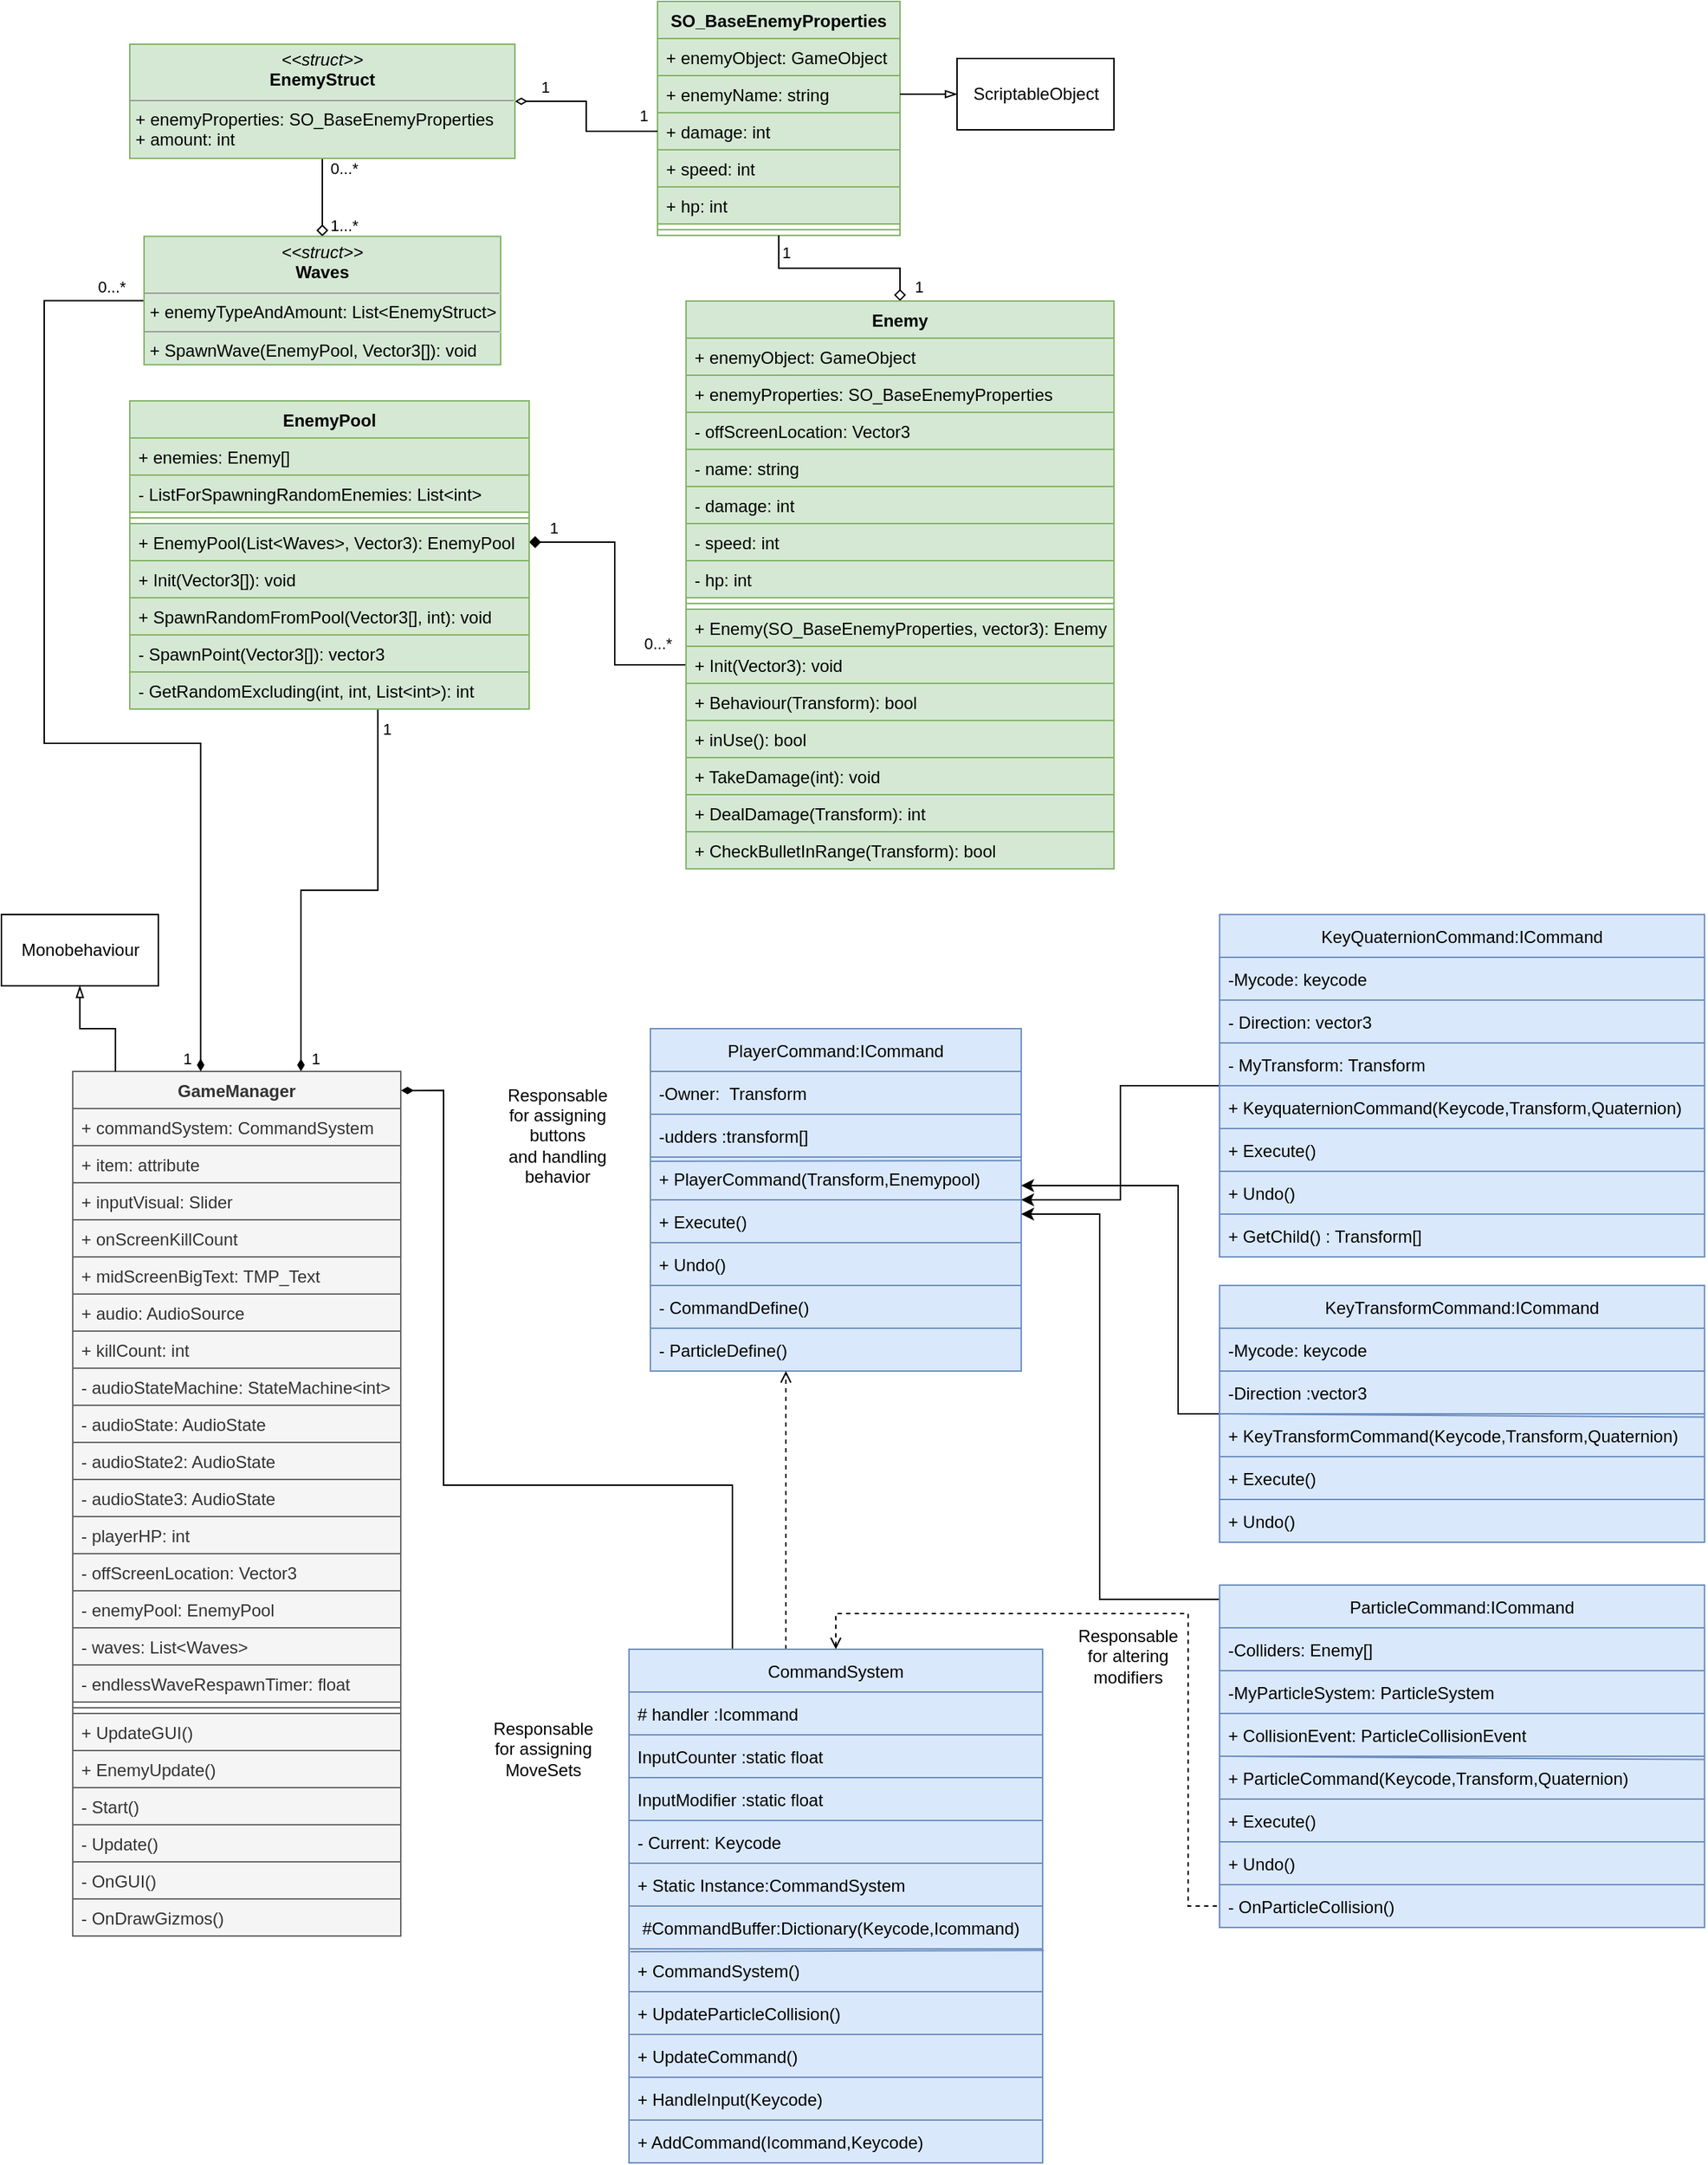 <mxfile version="20.3.0" type="device"><diagram id="C5RBs43oDa-KdzZeNtuy" name="Page-1"><mxGraphModel dx="2946" dy="1750" grid="1" gridSize="10" guides="1" tooltips="1" connect="1" arrows="1" fold="1" page="1" pageScale="1" pageWidth="827" pageHeight="1169" math="0" shadow="0"><root><mxCell id="WIyWlLk6GJQsqaUBKTNV-0"/><mxCell id="WIyWlLk6GJQsqaUBKTNV-1" parent="WIyWlLk6GJQsqaUBKTNV-0"/><mxCell id="gLK7TkETr9fkeCFValW2-49" style="edgeStyle=orthogonalEdgeStyle;rounded=0;orthogonalLoop=1;jettySize=auto;html=1;entryX=0.621;entryY=1.012;entryDx=0;entryDy=0;entryPerimeter=0;startArrow=diamondThin;startFill=1;endArrow=none;endFill=0;" parent="WIyWlLk6GJQsqaUBKTNV-1" source="5tDzmqG8caL8vmWizaNR-0" target="gLK7TkETr9fkeCFValW2-10" edge="1"><mxGeometry relative="1" as="geometry"><Array as="points"><mxPoint x="220" y="663"/><mxPoint x="274" y="663"/></Array></mxGeometry></mxCell><mxCell id="gLK7TkETr9fkeCFValW2-50" value="1" style="edgeLabel;html=1;align=center;verticalAlign=middle;resizable=0;points=[];" parent="gLK7TkETr9fkeCFValW2-49" vertex="1" connectable="0"><mxGeometry x="-0.352" relative="1" as="geometry"><mxPoint x="10" y="90" as="offset"/></mxGeometry></mxCell><mxCell id="gLK7TkETr9fkeCFValW2-51" value="1" style="edgeLabel;html=1;align=center;verticalAlign=middle;resizable=0;points=[];" parent="gLK7TkETr9fkeCFValW2-49" vertex="1" connectable="0"><mxGeometry x="0.689" relative="1" as="geometry"><mxPoint x="6" y="-34" as="offset"/></mxGeometry></mxCell><mxCell id="5tDzmqG8caL8vmWizaNR-0" value="GameManager" style="swimlane;fontStyle=1;align=center;verticalAlign=top;childLayout=stackLayout;horizontal=1;startSize=26;horizontalStack=0;resizeParent=1;resizeParentMax=0;resizeLast=0;collapsible=1;marginBottom=0;fillColor=#f5f5f5;fontColor=#333333;strokeColor=#666666;" parent="WIyWlLk6GJQsqaUBKTNV-1" vertex="1"><mxGeometry x="60" y="790" width="230" height="606" as="geometry"/></mxCell><mxCell id="5tDzmqG8caL8vmWizaNR-1" value="+ commandSystem: CommandSystem" style="text;strokeColor=#666666;fillColor=#f5f5f5;align=left;verticalAlign=top;spacingLeft=4;spacingRight=4;overflow=hidden;rotatable=0;points=[[0,0.5],[1,0.5]];portConstraint=eastwest;fontColor=#333333;" parent="5tDzmqG8caL8vmWizaNR-0" vertex="1"><mxGeometry y="26" width="230" height="26" as="geometry"/></mxCell><mxCell id="hunnIserkr4VY21K1cYv-53" value="+ item: attribute" style="text;strokeColor=#666666;fillColor=#f5f5f5;align=left;verticalAlign=top;spacingLeft=4;spacingRight=4;overflow=hidden;rotatable=0;points=[[0,0.5],[1,0.5]];portConstraint=eastwest;fontColor=#333333;" vertex="1" parent="5tDzmqG8caL8vmWizaNR-0"><mxGeometry y="52" width="230" height="26" as="geometry"/></mxCell><mxCell id="hunnIserkr4VY21K1cYv-52" value="+ inputVisual: Slider" style="text;strokeColor=#666666;fillColor=#f5f5f5;align=left;verticalAlign=top;spacingLeft=4;spacingRight=4;overflow=hidden;rotatable=0;points=[[0,0.5],[1,0.5]];portConstraint=eastwest;fontColor=#333333;" vertex="1" parent="5tDzmqG8caL8vmWizaNR-0"><mxGeometry y="78" width="230" height="26" as="geometry"/></mxCell><mxCell id="hunnIserkr4VY21K1cYv-55" value="+ onScreenKillCount" style="text;strokeColor=#666666;fillColor=#f5f5f5;align=left;verticalAlign=top;spacingLeft=4;spacingRight=4;overflow=hidden;rotatable=0;points=[[0,0.5],[1,0.5]];portConstraint=eastwest;fontColor=#333333;" vertex="1" parent="5tDzmqG8caL8vmWizaNR-0"><mxGeometry y="104" width="230" height="26" as="geometry"/></mxCell><mxCell id="hunnIserkr4VY21K1cYv-56" value="+ midScreenBigText: TMP_Text" style="text;strokeColor=#666666;fillColor=#f5f5f5;align=left;verticalAlign=top;spacingLeft=4;spacingRight=4;overflow=hidden;rotatable=0;points=[[0,0.5],[1,0.5]];portConstraint=eastwest;fontColor=#333333;" vertex="1" parent="5tDzmqG8caL8vmWizaNR-0"><mxGeometry y="130" width="230" height="26" as="geometry"/></mxCell><mxCell id="hunnIserkr4VY21K1cYv-57" value="+ audio: AudioSource" style="text;strokeColor=#666666;fillColor=#f5f5f5;align=left;verticalAlign=top;spacingLeft=4;spacingRight=4;overflow=hidden;rotatable=0;points=[[0,0.5],[1,0.5]];portConstraint=eastwest;fontColor=#333333;" vertex="1" parent="5tDzmqG8caL8vmWizaNR-0"><mxGeometry y="156" width="230" height="26" as="geometry"/></mxCell><mxCell id="hunnIserkr4VY21K1cYv-58" value="+ killCount: int" style="text;strokeColor=#666666;fillColor=#f5f5f5;align=left;verticalAlign=top;spacingLeft=4;spacingRight=4;overflow=hidden;rotatable=0;points=[[0,0.5],[1,0.5]];portConstraint=eastwest;fontColor=#333333;" vertex="1" parent="5tDzmqG8caL8vmWizaNR-0"><mxGeometry y="182" width="230" height="26" as="geometry"/></mxCell><mxCell id="hunnIserkr4VY21K1cYv-60" value="- audioStateMachine: StateMachine&lt;int&gt;" style="text;strokeColor=#666666;fillColor=#f5f5f5;align=left;verticalAlign=top;spacingLeft=4;spacingRight=4;overflow=hidden;rotatable=0;points=[[0,0.5],[1,0.5]];portConstraint=eastwest;fontColor=#333333;" vertex="1" parent="5tDzmqG8caL8vmWizaNR-0"><mxGeometry y="208" width="230" height="26" as="geometry"/></mxCell><mxCell id="hunnIserkr4VY21K1cYv-61" value="- audioState: AudioState" style="text;strokeColor=#666666;fillColor=#f5f5f5;align=left;verticalAlign=top;spacingLeft=4;spacingRight=4;overflow=hidden;rotatable=0;points=[[0,0.5],[1,0.5]];portConstraint=eastwest;fontColor=#333333;" vertex="1" parent="5tDzmqG8caL8vmWizaNR-0"><mxGeometry y="234" width="230" height="26" as="geometry"/></mxCell><mxCell id="hunnIserkr4VY21K1cYv-62" value="- audioState2: AudioState" style="text;strokeColor=#666666;fillColor=#f5f5f5;align=left;verticalAlign=top;spacingLeft=4;spacingRight=4;overflow=hidden;rotatable=0;points=[[0,0.5],[1,0.5]];portConstraint=eastwest;fontColor=#333333;" vertex="1" parent="5tDzmqG8caL8vmWizaNR-0"><mxGeometry y="260" width="230" height="26" as="geometry"/></mxCell><mxCell id="hunnIserkr4VY21K1cYv-63" value="- audioState3: AudioState" style="text;strokeColor=#666666;fillColor=#f5f5f5;align=left;verticalAlign=top;spacingLeft=4;spacingRight=4;overflow=hidden;rotatable=0;points=[[0,0.5],[1,0.5]];portConstraint=eastwest;fontColor=#333333;" vertex="1" parent="5tDzmqG8caL8vmWizaNR-0"><mxGeometry y="286" width="230" height="26" as="geometry"/></mxCell><mxCell id="hunnIserkr4VY21K1cYv-64" value="- playerHP: int" style="text;strokeColor=#666666;fillColor=#f5f5f5;align=left;verticalAlign=top;spacingLeft=4;spacingRight=4;overflow=hidden;rotatable=0;points=[[0,0.5],[1,0.5]];portConstraint=eastwest;fontColor=#333333;" vertex="1" parent="5tDzmqG8caL8vmWizaNR-0"><mxGeometry y="312" width="230" height="26" as="geometry"/></mxCell><mxCell id="hunnIserkr4VY21K1cYv-65" value="- offScreenLocation: Vector3" style="text;strokeColor=#666666;fillColor=#f5f5f5;align=left;verticalAlign=top;spacingLeft=4;spacingRight=4;overflow=hidden;rotatable=0;points=[[0,0.5],[1,0.5]];portConstraint=eastwest;fontColor=#333333;" vertex="1" parent="5tDzmqG8caL8vmWizaNR-0"><mxGeometry y="338" width="230" height="26" as="geometry"/></mxCell><mxCell id="hunnIserkr4VY21K1cYv-66" value="- enemyPool: EnemyPool" style="text;strokeColor=#666666;fillColor=#f5f5f5;align=left;verticalAlign=top;spacingLeft=4;spacingRight=4;overflow=hidden;rotatable=0;points=[[0,0.5],[1,0.5]];portConstraint=eastwest;fontColor=#333333;" vertex="1" parent="5tDzmqG8caL8vmWizaNR-0"><mxGeometry y="364" width="230" height="26" as="geometry"/></mxCell><mxCell id="hunnIserkr4VY21K1cYv-67" value="- waves: List&lt;Waves&gt;" style="text;strokeColor=#666666;fillColor=#f5f5f5;align=left;verticalAlign=top;spacingLeft=4;spacingRight=4;overflow=hidden;rotatable=0;points=[[0,0.5],[1,0.5]];portConstraint=eastwest;fontColor=#333333;" vertex="1" parent="5tDzmqG8caL8vmWizaNR-0"><mxGeometry y="390" width="230" height="26" as="geometry"/></mxCell><mxCell id="hunnIserkr4VY21K1cYv-68" value="- endlessWaveRespawnTimer: float" style="text;strokeColor=#666666;fillColor=#f5f5f5;align=left;verticalAlign=top;spacingLeft=4;spacingRight=4;overflow=hidden;rotatable=0;points=[[0,0.5],[1,0.5]];portConstraint=eastwest;fontColor=#333333;" vertex="1" parent="5tDzmqG8caL8vmWizaNR-0"><mxGeometry y="416" width="230" height="26" as="geometry"/></mxCell><mxCell id="5tDzmqG8caL8vmWizaNR-2" value="" style="line;strokeWidth=1;fillColor=#f5f5f5;align=left;verticalAlign=middle;spacingTop=-1;spacingLeft=3;spacingRight=3;rotatable=0;labelPosition=right;points=[];portConstraint=eastwest;strokeColor=#666666;fontColor=#333333;" parent="5tDzmqG8caL8vmWizaNR-0" vertex="1"><mxGeometry y="442" width="230" height="8" as="geometry"/></mxCell><mxCell id="5tDzmqG8caL8vmWizaNR-3" value="+ UpdateGUI()" style="text;strokeColor=#666666;fillColor=#f5f5f5;align=left;verticalAlign=top;spacingLeft=4;spacingRight=4;overflow=hidden;rotatable=0;points=[[0,0.5],[1,0.5]];portConstraint=eastwest;fontColor=#333333;" parent="5tDzmqG8caL8vmWizaNR-0" vertex="1"><mxGeometry y="450" width="230" height="26" as="geometry"/></mxCell><mxCell id="hunnIserkr4VY21K1cYv-75" value="+ EnemyUpdate()" style="text;strokeColor=#666666;fillColor=#f5f5f5;align=left;verticalAlign=top;spacingLeft=4;spacingRight=4;overflow=hidden;rotatable=0;points=[[0,0.5],[1,0.5]];portConstraint=eastwest;fontColor=#333333;" vertex="1" parent="5tDzmqG8caL8vmWizaNR-0"><mxGeometry y="476" width="230" height="26" as="geometry"/></mxCell><mxCell id="hunnIserkr4VY21K1cYv-74" value="- Start()" style="text;strokeColor=#666666;fillColor=#f5f5f5;align=left;verticalAlign=top;spacingLeft=4;spacingRight=4;overflow=hidden;rotatable=0;points=[[0,0.5],[1,0.5]];portConstraint=eastwest;fontColor=#333333;" vertex="1" parent="5tDzmqG8caL8vmWizaNR-0"><mxGeometry y="502" width="230" height="26" as="geometry"/></mxCell><mxCell id="hunnIserkr4VY21K1cYv-70" value="- Update()" style="text;strokeColor=#666666;fillColor=#f5f5f5;align=left;verticalAlign=top;spacingLeft=4;spacingRight=4;overflow=hidden;rotatable=0;points=[[0,0.5],[1,0.5]];portConstraint=eastwest;fontColor=#333333;" vertex="1" parent="5tDzmqG8caL8vmWizaNR-0"><mxGeometry y="528" width="230" height="26" as="geometry"/></mxCell><mxCell id="hunnIserkr4VY21K1cYv-71" value="- OnGUI()" style="text;strokeColor=#666666;fillColor=#f5f5f5;align=left;verticalAlign=top;spacingLeft=4;spacingRight=4;overflow=hidden;rotatable=0;points=[[0,0.5],[1,0.5]];portConstraint=eastwest;fontColor=#333333;" vertex="1" parent="5tDzmqG8caL8vmWizaNR-0"><mxGeometry y="554" width="230" height="26" as="geometry"/></mxCell><mxCell id="hunnIserkr4VY21K1cYv-81" value="- OnDrawGizmos()" style="text;strokeColor=#666666;fillColor=#f5f5f5;align=left;verticalAlign=top;spacingLeft=4;spacingRight=4;overflow=hidden;rotatable=0;points=[[0,0.5],[1,0.5]];portConstraint=eastwest;fontColor=#333333;" vertex="1" parent="5tDzmqG8caL8vmWizaNR-0"><mxGeometry y="580" width="230" height="26" as="geometry"/></mxCell><mxCell id="5tDzmqG8caL8vmWizaNR-7" value="SO_BaseEnemyProperties" style="swimlane;fontStyle=1;align=center;verticalAlign=top;childLayout=stackLayout;horizontal=1;startSize=26;horizontalStack=0;resizeParent=1;resizeParentMax=0;resizeLast=0;collapsible=1;marginBottom=0;labelBackgroundColor=none;fillColor=#d5e8d4;strokeColor=#82b366;" parent="WIyWlLk6GJQsqaUBKTNV-1" vertex="1"><mxGeometry x="470" y="40" width="170" height="164" as="geometry"/></mxCell><mxCell id="5tDzmqG8caL8vmWizaNR-8" value="+ enemyObject: GameObject" style="text;align=left;verticalAlign=top;spacingLeft=4;spacingRight=4;overflow=hidden;rotatable=0;points=[[0,0.5],[1,0.5]];portConstraint=eastwest;labelBackgroundColor=none;fillColor=#d5e8d4;strokeColor=#82b366;" parent="5tDzmqG8caL8vmWizaNR-7" vertex="1"><mxGeometry y="26" width="170" height="26" as="geometry"/></mxCell><mxCell id="5tDzmqG8caL8vmWizaNR-19" value="+ enemyName: string" style="text;strokeColor=#82b366;fillColor=#d5e8d4;align=left;verticalAlign=top;spacingLeft=4;spacingRight=4;overflow=hidden;rotatable=0;points=[[0,0.5],[1,0.5]];portConstraint=eastwest;labelBackgroundColor=none;" parent="5tDzmqG8caL8vmWizaNR-7" vertex="1"><mxGeometry y="52" width="170" height="26" as="geometry"/></mxCell><mxCell id="5tDzmqG8caL8vmWizaNR-20" value="+ damage: int" style="text;strokeColor=#82b366;fillColor=#d5e8d4;align=left;verticalAlign=top;spacingLeft=4;spacingRight=4;overflow=hidden;rotatable=0;points=[[0,0.5],[1,0.5]];portConstraint=eastwest;labelBackgroundColor=none;" parent="5tDzmqG8caL8vmWizaNR-7" vertex="1"><mxGeometry y="78" width="170" height="26" as="geometry"/></mxCell><mxCell id="5tDzmqG8caL8vmWizaNR-21" value="+ speed: int" style="text;strokeColor=#82b366;fillColor=#d5e8d4;align=left;verticalAlign=top;spacingLeft=4;spacingRight=4;overflow=hidden;rotatable=0;points=[[0,0.5],[1,0.5]];portConstraint=eastwest;labelBackgroundColor=none;" parent="5tDzmqG8caL8vmWizaNR-7" vertex="1"><mxGeometry y="104" width="170" height="26" as="geometry"/></mxCell><mxCell id="5tDzmqG8caL8vmWizaNR-22" value="+ hp: int" style="text;strokeColor=#82b366;fillColor=#d5e8d4;align=left;verticalAlign=top;spacingLeft=4;spacingRight=4;overflow=hidden;rotatable=0;points=[[0,0.5],[1,0.5]];portConstraint=eastwest;labelBackgroundColor=none;" parent="5tDzmqG8caL8vmWizaNR-7" vertex="1"><mxGeometry y="130" width="170" height="26" as="geometry"/></mxCell><mxCell id="5tDzmqG8caL8vmWizaNR-9" value="" style="line;strokeWidth=1;align=left;verticalAlign=middle;spacingTop=-1;spacingLeft=3;spacingRight=3;rotatable=0;labelPosition=right;points=[];portConstraint=eastwest;labelBackgroundColor=none;fillColor=#d5e8d4;strokeColor=#82b366;" parent="5tDzmqG8caL8vmWizaNR-7" vertex="1"><mxGeometry y="156" width="170" height="8" as="geometry"/></mxCell><mxCell id="hunnIserkr4VY21K1cYv-79" style="edgeStyle=orthogonalEdgeStyle;rounded=0;orthogonalLoop=1;jettySize=auto;html=1;entryX=0.13;entryY=0;entryDx=0;entryDy=0;entryPerimeter=0;strokeColor=#000000;endArrow=none;endFill=0;startArrow=blockThin;startFill=0;" edge="1" parent="WIyWlLk6GJQsqaUBKTNV-1" source="5tDzmqG8caL8vmWizaNR-11" target="5tDzmqG8caL8vmWizaNR-0"><mxGeometry relative="1" as="geometry"/></mxCell><mxCell id="5tDzmqG8caL8vmWizaNR-11" value="Monobehaviour" style="html=1;" parent="WIyWlLk6GJQsqaUBKTNV-1" vertex="1"><mxGeometry x="10" y="680" width="110" height="50" as="geometry"/></mxCell><mxCell id="5tDzmqG8caL8vmWizaNR-15" style="edgeStyle=orthogonalEdgeStyle;rounded=0;orthogonalLoop=1;jettySize=auto;html=1;entryX=1;entryY=0.5;entryDx=0;entryDy=0;startArrow=blockThin;startFill=0;endArrow=none;endFill=0;" parent="WIyWlLk6GJQsqaUBKTNV-1" source="5tDzmqG8caL8vmWizaNR-12" target="5tDzmqG8caL8vmWizaNR-19" edge="1"><mxGeometry relative="1" as="geometry"/></mxCell><mxCell id="5tDzmqG8caL8vmWizaNR-12" value="ScriptableObject" style="html=1;" parent="WIyWlLk6GJQsqaUBKTNV-1" vertex="1"><mxGeometry x="680" y="80" width="110" height="50" as="geometry"/></mxCell><mxCell id="gLK7TkETr9fkeCFValW2-36" style="edgeStyle=orthogonalEdgeStyle;rounded=0;orthogonalLoop=1;jettySize=auto;html=1;entryX=0.5;entryY=1;entryDx=0;entryDy=0;startArrow=diamond;startFill=0;endArrow=none;endFill=0;" parent="WIyWlLk6GJQsqaUBKTNV-1" source="gLK7TkETr9fkeCFValW2-0" target="gLK7TkETr9fkeCFValW2-1" edge="1"><mxGeometry relative="1" as="geometry"/></mxCell><mxCell id="gLK7TkETr9fkeCFValW2-37" value="0...*" style="edgeLabel;html=1;align=center;verticalAlign=middle;resizable=0;points=[];labelBackgroundColor=none;" parent="gLK7TkETr9fkeCFValW2-36" vertex="1" connectable="0"><mxGeometry x="0.736" y="-2" relative="1" as="geometry"><mxPoint x="13" as="offset"/></mxGeometry></mxCell><mxCell id="gLK7TkETr9fkeCFValW2-38" value="1...*" style="edgeLabel;html=1;align=center;verticalAlign=middle;resizable=0;points=[];labelBackgroundColor=none;" parent="gLK7TkETr9fkeCFValW2-36" vertex="1" connectable="0"><mxGeometry x="-0.704" y="3" relative="1" as="geometry"><mxPoint x="18" as="offset"/></mxGeometry></mxCell><mxCell id="gLK7TkETr9fkeCFValW2-44" style="edgeStyle=orthogonalEdgeStyle;rounded=0;orthogonalLoop=1;jettySize=auto;html=1;entryX=0.39;entryY=0;entryDx=0;entryDy=0;startArrow=none;startFill=0;endArrow=diamondThin;endFill=1;entryPerimeter=0;" parent="WIyWlLk6GJQsqaUBKTNV-1" source="gLK7TkETr9fkeCFValW2-0" target="5tDzmqG8caL8vmWizaNR-0" edge="1"><mxGeometry relative="1" as="geometry"><Array as="points"><mxPoint x="40" y="250"/><mxPoint x="40" y="560"/><mxPoint x="150" y="560"/></Array></mxGeometry></mxCell><mxCell id="gLK7TkETr9fkeCFValW2-47" value="1" style="edgeLabel;html=1;align=center;verticalAlign=middle;resizable=0;points=[];labelBackgroundColor=none;" parent="gLK7TkETr9fkeCFValW2-44" vertex="1" connectable="0"><mxGeometry x="0.926" y="1" relative="1" as="geometry"><mxPoint x="-11" y="17" as="offset"/></mxGeometry></mxCell><mxCell id="gLK7TkETr9fkeCFValW2-48" value="0...*" style="edgeLabel;html=1;align=center;verticalAlign=middle;resizable=0;points=[];labelBackgroundColor=none;" parent="gLK7TkETr9fkeCFValW2-44" vertex="1" connectable="0"><mxGeometry x="-0.915" y="2" relative="1" as="geometry"><mxPoint x="7" y="-12" as="offset"/></mxGeometry></mxCell><mxCell id="gLK7TkETr9fkeCFValW2-0" value="&lt;p style=&quot;margin:0px;margin-top:4px;text-align:center;&quot;&gt;&lt;i&gt;&amp;lt;&amp;lt;struct&amp;gt;&amp;gt;&lt;/i&gt;&lt;br&gt;&lt;b&gt;Waves&lt;/b&gt;&lt;/p&gt;&lt;hr size=&quot;1&quot;&gt;&lt;p style=&quot;margin:0px;margin-left:4px;&quot;&gt;+ enemyTypeAndAmount: List&amp;lt;EnemyStruct&amp;gt;&lt;br&gt;&lt;/p&gt;&lt;hr size=&quot;1&quot;&gt;&lt;p style=&quot;margin:0px;margin-left:4px;&quot;&gt;+ SpawnWave(EnemyPool, Vector3[]): void&lt;br&gt;&lt;/p&gt;" style="verticalAlign=top;align=left;overflow=fill;fontSize=12;fontFamily=Helvetica;html=1;fillColor=#d5e8d4;strokeColor=#82b366;" parent="WIyWlLk6GJQsqaUBKTNV-1" vertex="1"><mxGeometry x="110" y="204.67" width="250" height="90" as="geometry"/></mxCell><mxCell id="gLK7TkETr9fkeCFValW2-39" style="edgeStyle=orthogonalEdgeStyle;rounded=0;orthogonalLoop=1;jettySize=auto;html=1;entryX=0;entryY=0.5;entryDx=0;entryDy=0;startArrow=diamondThin;startFill=0;endArrow=none;endFill=0;" parent="WIyWlLk6GJQsqaUBKTNV-1" source="gLK7TkETr9fkeCFValW2-1" target="5tDzmqG8caL8vmWizaNR-20" edge="1"><mxGeometry relative="1" as="geometry"/></mxCell><mxCell id="gLK7TkETr9fkeCFValW2-45" value="1" style="edgeLabel;html=1;align=center;verticalAlign=middle;resizable=0;points=[];labelBackgroundColor=none;" parent="gLK7TkETr9fkeCFValW2-39" vertex="1" connectable="0"><mxGeometry x="-0.383" y="-1" relative="1" as="geometry"><mxPoint x="-17" y="-11" as="offset"/></mxGeometry></mxCell><mxCell id="gLK7TkETr9fkeCFValW2-46" value="1" style="edgeLabel;html=1;align=center;verticalAlign=middle;resizable=0;points=[];labelBackgroundColor=none;" parent="gLK7TkETr9fkeCFValW2-39" vertex="1" connectable="0"><mxGeometry x="0.304" relative="1" as="geometry"><mxPoint x="32" y="-11" as="offset"/></mxGeometry></mxCell><mxCell id="gLK7TkETr9fkeCFValW2-1" value="&lt;p style=&quot;margin:0px;margin-top:4px;text-align:center;&quot;&gt;&lt;i&gt;&amp;lt;&amp;lt;struct&amp;gt;&amp;gt;&lt;/i&gt;&lt;br&gt;&lt;b&gt;EnemyStruct&lt;/b&gt;&lt;/p&gt;&lt;hr size=&quot;1&quot;&gt;&lt;p style=&quot;margin:0px;margin-left:4px;&quot;&gt;+ enemyProperties: SO_BaseEnemyProperties&lt;/p&gt;&lt;p style=&quot;margin:0px;margin-left:4px;&quot;&gt;+ amount: int&lt;/p&gt;" style="verticalAlign=top;align=left;overflow=fill;fontSize=12;fontFamily=Helvetica;html=1;fillColor=#d5e8d4;strokeColor=#82b366;" parent="WIyWlLk6GJQsqaUBKTNV-1" vertex="1"><mxGeometry x="100" y="70" width="270" height="80" as="geometry"/></mxCell><mxCell id="gLK7TkETr9fkeCFValW2-31" style="edgeStyle=orthogonalEdgeStyle;orthogonalLoop=1;jettySize=auto;html=1;entryX=0;entryY=0.5;entryDx=0;entryDy=0;endArrow=none;endFill=0;rounded=0;startArrow=diamond;startFill=1;exitX=1;exitY=0.5;exitDx=0;exitDy=0;" parent="WIyWlLk6GJQsqaUBKTNV-1" source="gLK7TkETr9fkeCFValW2-5" target="gLK7TkETr9fkeCFValW2-24" edge="1"><mxGeometry relative="1" as="geometry"><Array as="points"><mxPoint x="440" y="419"/><mxPoint x="440" y="505"/></Array></mxGeometry></mxCell><mxCell id="gLK7TkETr9fkeCFValW2-32" value="1" style="edgeLabel;html=1;align=center;verticalAlign=middle;resizable=0;points=[];labelBackgroundColor=none;" parent="gLK7TkETr9fkeCFValW2-31" vertex="1" connectable="0"><mxGeometry x="-0.853" relative="1" as="geometry"><mxPoint x="-2" y="-10" as="offset"/></mxGeometry></mxCell><mxCell id="gLK7TkETr9fkeCFValW2-33" value="0...*" style="edgeLabel;html=1;align=center;verticalAlign=middle;resizable=0;points=[];labelBackgroundColor=none;" parent="gLK7TkETr9fkeCFValW2-31" vertex="1" connectable="0"><mxGeometry x="0.872" y="1" relative="1" as="geometry"><mxPoint x="-19" y="28" as="offset"/></mxGeometry></mxCell><mxCell id="gLK7TkETr9fkeCFValW2-2" value="EnemyPool&#10;" style="swimlane;fontStyle=1;align=center;verticalAlign=top;childLayout=stackLayout;horizontal=1;startSize=26;horizontalStack=0;resizeParent=1;resizeParentMax=0;resizeLast=0;collapsible=1;marginBottom=0;fillColor=#d5e8d4;strokeColor=#82b366;" parent="WIyWlLk6GJQsqaUBKTNV-1" vertex="1"><mxGeometry x="100" y="320" width="280" height="216" as="geometry"/></mxCell><mxCell id="gLK7TkETr9fkeCFValW2-3" value="+ enemies: Enemy[]" style="text;strokeColor=#82b366;fillColor=#d5e8d4;align=left;verticalAlign=top;spacingLeft=4;spacingRight=4;overflow=hidden;rotatable=0;points=[[0,0.5],[1,0.5]];portConstraint=eastwest;" parent="gLK7TkETr9fkeCFValW2-2" vertex="1"><mxGeometry y="26" width="280" height="26" as="geometry"/></mxCell><mxCell id="gLK7TkETr9fkeCFValW2-6" value="- ListForSpawningRandomEnemies: List&lt;int&gt;" style="text;strokeColor=#82b366;fillColor=#d5e8d4;align=left;verticalAlign=top;spacingLeft=4;spacingRight=4;overflow=hidden;rotatable=0;points=[[0,0.5],[1,0.5]];portConstraint=eastwest;" parent="gLK7TkETr9fkeCFValW2-2" vertex="1"><mxGeometry y="52" width="280" height="26" as="geometry"/></mxCell><mxCell id="gLK7TkETr9fkeCFValW2-4" value="" style="line;strokeWidth=1;fillColor=#d5e8d4;align=left;verticalAlign=middle;spacingTop=-1;spacingLeft=3;spacingRight=3;rotatable=0;labelPosition=right;points=[];portConstraint=eastwest;strokeColor=#82b366;" parent="gLK7TkETr9fkeCFValW2-2" vertex="1"><mxGeometry y="78" width="280" height="8" as="geometry"/></mxCell><mxCell id="gLK7TkETr9fkeCFValW2-5" value="+ EnemyPool(List&lt;Waves&gt;, Vector3): EnemyPool" style="text;strokeColor=#82b366;fillColor=#d5e8d4;align=left;verticalAlign=top;spacingLeft=4;spacingRight=4;overflow=hidden;rotatable=0;points=[[0,0.5],[1,0.5]];portConstraint=eastwest;" parent="gLK7TkETr9fkeCFValW2-2" vertex="1"><mxGeometry y="86" width="280" height="26" as="geometry"/></mxCell><mxCell id="gLK7TkETr9fkeCFValW2-7" value="+ Init(Vector3[]): void" style="text;strokeColor=#82b366;fillColor=#d5e8d4;align=left;verticalAlign=top;spacingLeft=4;spacingRight=4;overflow=hidden;rotatable=0;points=[[0,0.5],[1,0.5]];portConstraint=eastwest;" parent="gLK7TkETr9fkeCFValW2-2" vertex="1"><mxGeometry y="112" width="280" height="26" as="geometry"/></mxCell><mxCell id="gLK7TkETr9fkeCFValW2-8" value="+ SpawnRandomFromPool(Vector3[], int): void" style="text;strokeColor=#82b366;fillColor=#d5e8d4;align=left;verticalAlign=top;spacingLeft=4;spacingRight=4;overflow=hidden;rotatable=0;points=[[0,0.5],[1,0.5]];portConstraint=eastwest;" parent="gLK7TkETr9fkeCFValW2-2" vertex="1"><mxGeometry y="138" width="280" height="26" as="geometry"/></mxCell><mxCell id="gLK7TkETr9fkeCFValW2-9" value="- SpawnPoint(Vector3[]): vector3" style="text;strokeColor=#82b366;fillColor=#d5e8d4;align=left;verticalAlign=top;spacingLeft=4;spacingRight=4;overflow=hidden;rotatable=0;points=[[0,0.5],[1,0.5]];portConstraint=eastwest;" parent="gLK7TkETr9fkeCFValW2-2" vertex="1"><mxGeometry y="164" width="280" height="26" as="geometry"/></mxCell><mxCell id="gLK7TkETr9fkeCFValW2-10" value="- GetRandomExcluding(int, int, List&lt;int&gt;): int" style="text;strokeColor=#82b366;fillColor=#d5e8d4;align=left;verticalAlign=top;spacingLeft=4;spacingRight=4;overflow=hidden;rotatable=0;points=[[0,0.5],[1,0.5]];portConstraint=eastwest;" parent="gLK7TkETr9fkeCFValW2-2" vertex="1"><mxGeometry y="190" width="280" height="26" as="geometry"/></mxCell><mxCell id="gLK7TkETr9fkeCFValW2-40" style="edgeStyle=orthogonalEdgeStyle;rounded=0;orthogonalLoop=1;jettySize=auto;html=1;startArrow=diamond;startFill=0;endArrow=none;endFill=0;entryX=0.5;entryY=1;entryDx=0;entryDy=0;" parent="WIyWlLk6GJQsqaUBKTNV-1" source="gLK7TkETr9fkeCFValW2-15" target="5tDzmqG8caL8vmWizaNR-7" edge="1"><mxGeometry relative="1" as="geometry"><mxPoint x="710" y="200" as="targetPoint"/></mxGeometry></mxCell><mxCell id="gLK7TkETr9fkeCFValW2-42" value="1" style="edgeLabel;html=1;align=center;verticalAlign=middle;resizable=0;points=[];labelBackgroundColor=none;" parent="gLK7TkETr9fkeCFValW2-40" vertex="1" connectable="0"><mxGeometry x="0.898" relative="1" as="geometry"><mxPoint x="5" y="5" as="offset"/></mxGeometry></mxCell><mxCell id="gLK7TkETr9fkeCFValW2-43" value="1" style="edgeLabel;html=1;align=center;verticalAlign=middle;resizable=0;points=[];labelBackgroundColor=none;" parent="gLK7TkETr9fkeCFValW2-40" vertex="1" connectable="0"><mxGeometry x="-0.627" relative="1" as="geometry"><mxPoint x="14" y="13" as="offset"/></mxGeometry></mxCell><mxCell id="gLK7TkETr9fkeCFValW2-15" value="Enemy" style="swimlane;fontStyle=1;align=center;verticalAlign=top;childLayout=stackLayout;horizontal=1;startSize=26;horizontalStack=0;resizeParent=1;resizeParentMax=0;resizeLast=0;collapsible=1;marginBottom=0;fillColor=#d5e8d4;strokeColor=#82b366;" parent="WIyWlLk6GJQsqaUBKTNV-1" vertex="1"><mxGeometry x="490" y="250" width="300" height="398" as="geometry"/></mxCell><mxCell id="gLK7TkETr9fkeCFValW2-16" value="+ enemyObject: GameObject" style="text;strokeColor=#82b366;fillColor=#d5e8d4;align=left;verticalAlign=top;spacingLeft=4;spacingRight=4;overflow=hidden;rotatable=0;points=[[0,0.5],[1,0.5]];portConstraint=eastwest;" parent="gLK7TkETr9fkeCFValW2-15" vertex="1"><mxGeometry y="26" width="300" height="26" as="geometry"/></mxCell><mxCell id="gLK7TkETr9fkeCFValW2-19" value="+ enemyProperties: SO_BaseEnemyProperties" style="text;strokeColor=#82b366;fillColor=#d5e8d4;align=left;verticalAlign=top;spacingLeft=4;spacingRight=4;overflow=hidden;rotatable=0;points=[[0,0.5],[1,0.5]];portConstraint=eastwest;" parent="gLK7TkETr9fkeCFValW2-15" vertex="1"><mxGeometry y="52" width="300" height="26" as="geometry"/></mxCell><mxCell id="gLK7TkETr9fkeCFValW2-20" value="- offScreenLocation: Vector3" style="text;strokeColor=#82b366;fillColor=#d5e8d4;align=left;verticalAlign=top;spacingLeft=4;spacingRight=4;overflow=hidden;rotatable=0;points=[[0,0.5],[1,0.5]];portConstraint=eastwest;" parent="gLK7TkETr9fkeCFValW2-15" vertex="1"><mxGeometry y="78" width="300" height="26" as="geometry"/></mxCell><mxCell id="gLK7TkETr9fkeCFValW2-21" value="- name: string" style="text;strokeColor=#82b366;fillColor=#d5e8d4;align=left;verticalAlign=top;spacingLeft=4;spacingRight=4;overflow=hidden;rotatable=0;points=[[0,0.5],[1,0.5]];portConstraint=eastwest;" parent="gLK7TkETr9fkeCFValW2-15" vertex="1"><mxGeometry y="104" width="300" height="26" as="geometry"/></mxCell><mxCell id="gLK7TkETr9fkeCFValW2-22" value="- damage: int" style="text;strokeColor=#82b366;fillColor=#d5e8d4;align=left;verticalAlign=top;spacingLeft=4;spacingRight=4;overflow=hidden;rotatable=0;points=[[0,0.5],[1,0.5]];portConstraint=eastwest;" parent="gLK7TkETr9fkeCFValW2-15" vertex="1"><mxGeometry y="130" width="300" height="26" as="geometry"/></mxCell><mxCell id="gLK7TkETr9fkeCFValW2-23" value="- speed: int" style="text;strokeColor=#82b366;fillColor=#d5e8d4;align=left;verticalAlign=top;spacingLeft=4;spacingRight=4;overflow=hidden;rotatable=0;points=[[0,0.5],[1,0.5]];portConstraint=eastwest;" parent="gLK7TkETr9fkeCFValW2-15" vertex="1"><mxGeometry y="156" width="300" height="26" as="geometry"/></mxCell><mxCell id="gLK7TkETr9fkeCFValW2-24" value="- hp: int" style="text;strokeColor=#82b366;fillColor=#d5e8d4;align=left;verticalAlign=top;spacingLeft=4;spacingRight=4;overflow=hidden;rotatable=0;points=[[0,0.5],[1,0.5]];portConstraint=eastwest;" parent="gLK7TkETr9fkeCFValW2-15" vertex="1"><mxGeometry y="182" width="300" height="26" as="geometry"/></mxCell><mxCell id="gLK7TkETr9fkeCFValW2-17" value="" style="line;strokeWidth=1;fillColor=#d5e8d4;align=left;verticalAlign=middle;spacingTop=-1;spacingLeft=3;spacingRight=3;rotatable=0;labelPosition=right;points=[];portConstraint=eastwest;strokeColor=#82b366;" parent="gLK7TkETr9fkeCFValW2-15" vertex="1"><mxGeometry y="208" width="300" height="8" as="geometry"/></mxCell><mxCell id="gLK7TkETr9fkeCFValW2-18" value="+ Enemy(SO_BaseEnemyProperties, vector3): Enemy" style="text;strokeColor=#82b366;fillColor=#d5e8d4;align=left;verticalAlign=top;spacingLeft=4;spacingRight=4;overflow=hidden;rotatable=0;points=[[0,0.5],[1,0.5]];portConstraint=eastwest;" parent="gLK7TkETr9fkeCFValW2-15" vertex="1"><mxGeometry y="216" width="300" height="26" as="geometry"/></mxCell><mxCell id="gLK7TkETr9fkeCFValW2-25" value="+ Init(Vector3): void" style="text;strokeColor=#82b366;fillColor=#d5e8d4;align=left;verticalAlign=top;spacingLeft=4;spacingRight=4;overflow=hidden;rotatable=0;points=[[0,0.5],[1,0.5]];portConstraint=eastwest;" parent="gLK7TkETr9fkeCFValW2-15" vertex="1"><mxGeometry y="242" width="300" height="26" as="geometry"/></mxCell><mxCell id="gLK7TkETr9fkeCFValW2-26" value="+ Behaviour(Transform): bool" style="text;strokeColor=#82b366;fillColor=#d5e8d4;align=left;verticalAlign=top;spacingLeft=4;spacingRight=4;overflow=hidden;rotatable=0;points=[[0,0.5],[1,0.5]];portConstraint=eastwest;" parent="gLK7TkETr9fkeCFValW2-15" vertex="1"><mxGeometry y="268" width="300" height="26" as="geometry"/></mxCell><mxCell id="gLK7TkETr9fkeCFValW2-27" value="+ inUse(): bool" style="text;strokeColor=#82b366;fillColor=#d5e8d4;align=left;verticalAlign=top;spacingLeft=4;spacingRight=4;overflow=hidden;rotatable=0;points=[[0,0.5],[1,0.5]];portConstraint=eastwest;" parent="gLK7TkETr9fkeCFValW2-15" vertex="1"><mxGeometry y="294" width="300" height="26" as="geometry"/></mxCell><mxCell id="gLK7TkETr9fkeCFValW2-28" value="+ TakeDamage(int): void" style="text;strokeColor=#82b366;fillColor=#d5e8d4;align=left;verticalAlign=top;spacingLeft=4;spacingRight=4;overflow=hidden;rotatable=0;points=[[0,0.5],[1,0.5]];portConstraint=eastwest;" parent="gLK7TkETr9fkeCFValW2-15" vertex="1"><mxGeometry y="320" width="300" height="26" as="geometry"/></mxCell><mxCell id="gLK7TkETr9fkeCFValW2-29" value="+ DealDamage(Transform): int" style="text;strokeColor=#82b366;fillColor=#d5e8d4;align=left;verticalAlign=top;spacingLeft=4;spacingRight=4;overflow=hidden;rotatable=0;points=[[0,0.5],[1,0.5]];portConstraint=eastwest;" parent="gLK7TkETr9fkeCFValW2-15" vertex="1"><mxGeometry y="346" width="300" height="26" as="geometry"/></mxCell><mxCell id="gLK7TkETr9fkeCFValW2-30" value="+ CheckBulletInRange(Transform): bool" style="text;strokeColor=#82b366;fillColor=#d5e8d4;align=left;verticalAlign=top;spacingLeft=4;spacingRight=4;overflow=hidden;rotatable=0;points=[[0,0.5],[1,0.5]];portConstraint=eastwest;" parent="gLK7TkETr9fkeCFValW2-15" vertex="1"><mxGeometry y="372" width="300" height="26" as="geometry"/></mxCell><mxCell id="kLHVw8BM-JEiU13Zl64u-0" value="PlayerCommand:ICommand" style="swimlane;fontStyle=0;childLayout=stackLayout;horizontal=1;startSize=30;horizontalStack=0;resizeParent=1;resizeParentMax=0;resizeLast=0;collapsible=1;marginBottom=0;fillColor=#dae8fc;strokeColor=#6c8ebf;" parent="WIyWlLk6GJQsqaUBKTNV-1" vertex="1"><mxGeometry x="465" y="760" width="260" height="240" as="geometry"/></mxCell><mxCell id="kLHVw8BM-JEiU13Zl64u-1" value="-Owner:  Transform " style="text;strokeColor=#6c8ebf;fillColor=#dae8fc;align=left;verticalAlign=middle;spacingLeft=4;spacingRight=4;overflow=hidden;points=[[0,0.5],[1,0.5]];portConstraint=eastwest;rotatable=0;" parent="kLHVw8BM-JEiU13Zl64u-0" vertex="1"><mxGeometry y="30" width="260" height="30" as="geometry"/></mxCell><mxCell id="kLHVw8BM-JEiU13Zl64u-2" value="-udders :transform[]" style="text;strokeColor=#6c8ebf;fillColor=#dae8fc;align=left;verticalAlign=middle;spacingLeft=4;spacingRight=4;overflow=hidden;points=[[0,0.5],[1,0.5]];portConstraint=eastwest;rotatable=0;" parent="kLHVw8BM-JEiU13Zl64u-0" vertex="1"><mxGeometry y="60" width="260" height="30" as="geometry"/></mxCell><mxCell id="kLHVw8BM-JEiU13Zl64u-3" value="+ PlayerCommand(Transform,Enemypool)" style="text;strokeColor=#6c8ebf;fillColor=#dae8fc;align=left;verticalAlign=middle;spacingLeft=4;spacingRight=4;overflow=hidden;points=[[0,0.5],[1,0.5]];portConstraint=eastwest;rotatable=0;" parent="kLHVw8BM-JEiU13Zl64u-0" vertex="1"><mxGeometry y="90" width="260" height="30" as="geometry"/></mxCell><mxCell id="kLHVw8BM-JEiU13Zl64u-4" value="+ Execute()" style="text;strokeColor=#6c8ebf;fillColor=#dae8fc;align=left;verticalAlign=middle;spacingLeft=4;spacingRight=4;overflow=hidden;points=[[0,0.5],[1,0.5]];portConstraint=eastwest;rotatable=0;" parent="kLHVw8BM-JEiU13Zl64u-0" vertex="1"><mxGeometry y="120" width="260" height="30" as="geometry"/></mxCell><mxCell id="kLHVw8BM-JEiU13Zl64u-5" value="+ Undo()" style="text;strokeColor=#6c8ebf;fillColor=#dae8fc;align=left;verticalAlign=middle;spacingLeft=4;spacingRight=4;overflow=hidden;points=[[0,0.5],[1,0.5]];portConstraint=eastwest;rotatable=0;" parent="kLHVw8BM-JEiU13Zl64u-0" vertex="1"><mxGeometry y="150" width="260" height="30" as="geometry"/></mxCell><mxCell id="kLHVw8BM-JEiU13Zl64u-6" value="" style="endArrow=none;html=1;rounded=0;fontSize=24;entryX=1;entryY=1.085;entryDx=0;entryDy=0;entryPerimeter=0;exitX=0;exitY=0.099;exitDx=0;exitDy=0;exitPerimeter=0;fillColor=#dae8fc;strokeColor=#6c8ebf;" parent="kLHVw8BM-JEiU13Zl64u-0" source="kLHVw8BM-JEiU13Zl64u-3" target="kLHVw8BM-JEiU13Zl64u-2" edge="1"><mxGeometry width="50" height="50" relative="1" as="geometry"><mxPoint x="170" y="20" as="sourcePoint"/><mxPoint x="220" y="-30" as="targetPoint"/></mxGeometry></mxCell><mxCell id="kLHVw8BM-JEiU13Zl64u-7" value="- CommandDefine()" style="text;strokeColor=#6c8ebf;fillColor=#dae8fc;align=left;verticalAlign=middle;spacingLeft=4;spacingRight=4;overflow=hidden;points=[[0,0.5],[1,0.5]];portConstraint=eastwest;rotatable=0;" parent="kLHVw8BM-JEiU13Zl64u-0" vertex="1"><mxGeometry y="180" width="260" height="30" as="geometry"/></mxCell><mxCell id="kLHVw8BM-JEiU13Zl64u-8" value="- ParticleDefine()" style="text;strokeColor=#6c8ebf;fillColor=#dae8fc;align=left;verticalAlign=middle;spacingLeft=4;spacingRight=4;overflow=hidden;points=[[0,0.5],[1,0.5]];portConstraint=eastwest;rotatable=0;" parent="kLHVw8BM-JEiU13Zl64u-0" vertex="1"><mxGeometry y="210" width="260" height="30" as="geometry"/></mxCell><mxCell id="kLHVw8BM-JEiU13Zl64u-16" style="edgeStyle=orthogonalEdgeStyle;rounded=0;orthogonalLoop=1;jettySize=auto;html=1;dashed=1;fontSize=12;endArrow=open;endFill=0;fillColor=#dae8fc;strokeColor=#000000;" parent="WIyWlLk6GJQsqaUBKTNV-1" source="kLHVw8BM-JEiU13Zl64u-18" target="kLHVw8BM-JEiU13Zl64u-0" edge="1"><mxGeometry relative="1" as="geometry"><Array as="points"><mxPoint x="560" y="1100"/><mxPoint x="560" y="1100"/></Array></mxGeometry></mxCell><mxCell id="kLHVw8BM-JEiU13Zl64u-17" style="edgeStyle=orthogonalEdgeStyle;rounded=0;orthogonalLoop=1;jettySize=auto;html=1;dashed=1;endArrow=none;endFill=0;startArrow=open;startFill=0;fillColor=#dae8fc;strokeColor=#000000;" parent="WIyWlLk6GJQsqaUBKTNV-1" source="kLHVw8BM-JEiU13Zl64u-18" target="kLHVw8BM-JEiU13Zl64u-61" edge="1"><mxGeometry relative="1" as="geometry"><Array as="points"><mxPoint x="595" y="1170"/><mxPoint x="842" y="1170"/><mxPoint x="842" y="1375"/></Array></mxGeometry></mxCell><mxCell id="hunnIserkr4VY21K1cYv-80" style="edgeStyle=orthogonalEdgeStyle;rounded=0;orthogonalLoop=1;jettySize=auto;html=1;exitX=0.25;exitY=0;exitDx=0;exitDy=0;entryX=1.001;entryY=0.022;entryDx=0;entryDy=0;entryPerimeter=0;strokeColor=#000000;startArrow=none;startFill=0;endArrow=diamondThin;endFill=1;" edge="1" parent="WIyWlLk6GJQsqaUBKTNV-1" source="kLHVw8BM-JEiU13Zl64u-18" target="5tDzmqG8caL8vmWizaNR-0"><mxGeometry relative="1" as="geometry"><Array as="points"><mxPoint x="523" y="1080"/><mxPoint x="320" y="1080"/><mxPoint x="320" y="803"/></Array></mxGeometry></mxCell><mxCell id="kLHVw8BM-JEiU13Zl64u-18" value="CommandSystem" style="swimlane;fontStyle=0;childLayout=stackLayout;horizontal=1;startSize=30;horizontalStack=0;resizeParent=1;resizeParentMax=0;resizeLast=0;collapsible=1;marginBottom=0;fillColor=#dae8fc;strokeColor=#6c8ebf;" parent="WIyWlLk6GJQsqaUBKTNV-1" vertex="1"><mxGeometry x="450" y="1195" width="290" height="360" as="geometry"/></mxCell><mxCell id="kLHVw8BM-JEiU13Zl64u-19" value="# handler :Icommand " style="text;strokeColor=#6c8ebf;fillColor=#dae8fc;align=left;verticalAlign=middle;spacingLeft=4;spacingRight=4;overflow=hidden;points=[[0,0.5],[1,0.5]];portConstraint=eastwest;rotatable=0;" parent="kLHVw8BM-JEiU13Zl64u-18" vertex="1"><mxGeometry y="30" width="290" height="30" as="geometry"/></mxCell><mxCell id="kLHVw8BM-JEiU13Zl64u-20" value="InputCounter :static float" style="text;strokeColor=#6c8ebf;fillColor=#dae8fc;align=left;verticalAlign=middle;spacingLeft=4;spacingRight=4;overflow=hidden;points=[[0,0.5],[1,0.5]];portConstraint=eastwest;rotatable=0;" parent="kLHVw8BM-JEiU13Zl64u-18" vertex="1"><mxGeometry y="60" width="290" height="30" as="geometry"/></mxCell><mxCell id="kLHVw8BM-JEiU13Zl64u-21" value="InputModifier :static float" style="text;strokeColor=#6c8ebf;fillColor=#dae8fc;align=left;verticalAlign=middle;spacingLeft=4;spacingRight=4;overflow=hidden;points=[[0,0.5],[1,0.5]];portConstraint=eastwest;rotatable=0;" parent="kLHVw8BM-JEiU13Zl64u-18" vertex="1"><mxGeometry y="90" width="290" height="30" as="geometry"/></mxCell><mxCell id="kLHVw8BM-JEiU13Zl64u-22" value="- Current: Keycode" style="text;strokeColor=#6c8ebf;fillColor=#dae8fc;align=left;verticalAlign=middle;spacingLeft=4;spacingRight=4;overflow=hidden;points=[[0,0.5],[1,0.5]];portConstraint=eastwest;rotatable=0;" parent="kLHVw8BM-JEiU13Zl64u-18" vertex="1"><mxGeometry y="120" width="290" height="30" as="geometry"/></mxCell><mxCell id="kLHVw8BM-JEiU13Zl64u-23" value="+ Static Instance:CommandSystem" style="text;strokeColor=#6c8ebf;fillColor=#dae8fc;align=left;verticalAlign=middle;spacingLeft=4;spacingRight=4;overflow=hidden;points=[[0,0.5],[1,0.5]];portConstraint=eastwest;rotatable=0;" parent="kLHVw8BM-JEiU13Zl64u-18" vertex="1"><mxGeometry y="150" width="290" height="30" as="geometry"/></mxCell><mxCell id="kLHVw8BM-JEiU13Zl64u-24" value=" #CommandBuffer:Dictionary(Keycode,Icommand)" style="text;strokeColor=#6c8ebf;fillColor=#dae8fc;align=left;verticalAlign=middle;spacingLeft=4;spacingRight=4;overflow=hidden;points=[[0,0.5],[1,0.5]];portConstraint=eastwest;rotatable=0;" parent="kLHVw8BM-JEiU13Zl64u-18" vertex="1"><mxGeometry y="180" width="290" height="30" as="geometry"/></mxCell><mxCell id="kLHVw8BM-JEiU13Zl64u-25" value="+ CommandSystem()" style="text;strokeColor=#6c8ebf;fillColor=#dae8fc;align=left;verticalAlign=middle;spacingLeft=4;spacingRight=4;overflow=hidden;points=[[0,0.5],[1,0.5]];portConstraint=eastwest;rotatable=0;" parent="kLHVw8BM-JEiU13Zl64u-18" vertex="1"><mxGeometry y="210" width="290" height="30" as="geometry"/></mxCell><mxCell id="kLHVw8BM-JEiU13Zl64u-26" value="+ UpdateParticleCollision()" style="text;strokeColor=#6c8ebf;fillColor=#dae8fc;align=left;verticalAlign=middle;spacingLeft=4;spacingRight=4;overflow=hidden;points=[[0,0.5],[1,0.5]];portConstraint=eastwest;rotatable=0;" parent="kLHVw8BM-JEiU13Zl64u-18" vertex="1"><mxGeometry y="240" width="290" height="30" as="geometry"/></mxCell><mxCell id="kLHVw8BM-JEiU13Zl64u-27" value="+ UpdateCommand()" style="text;strokeColor=#6c8ebf;fillColor=#dae8fc;align=left;verticalAlign=middle;spacingLeft=4;spacingRight=4;overflow=hidden;points=[[0,0.5],[1,0.5]];portConstraint=eastwest;rotatable=0;" parent="kLHVw8BM-JEiU13Zl64u-18" vertex="1"><mxGeometry y="270" width="290" height="30" as="geometry"/></mxCell><mxCell id="kLHVw8BM-JEiU13Zl64u-28" value="" style="endArrow=none;html=1;rounded=0;fontSize=24;entryX=1.003;entryY=1.037;entryDx=0;entryDy=0;entryPerimeter=0;exitX=0.003;exitY=0.067;exitDx=0;exitDy=0;exitPerimeter=0;fillColor=#dae8fc;strokeColor=#6c8ebf;" parent="kLHVw8BM-JEiU13Zl64u-18" source="kLHVw8BM-JEiU13Zl64u-25" target="kLHVw8BM-JEiU13Zl64u-24" edge="1"><mxGeometry width="50" height="50" relative="1" as="geometry"><mxPoint x="170" y="20" as="sourcePoint"/><mxPoint x="220" y="-30" as="targetPoint"/></mxGeometry></mxCell><mxCell id="kLHVw8BM-JEiU13Zl64u-29" value="+ HandleInput(Keycode)" style="text;strokeColor=#6c8ebf;fillColor=#dae8fc;align=left;verticalAlign=middle;spacingLeft=4;spacingRight=4;overflow=hidden;points=[[0,0.5],[1,0.5]];portConstraint=eastwest;rotatable=0;" parent="kLHVw8BM-JEiU13Zl64u-18" vertex="1"><mxGeometry y="300" width="290" height="30" as="geometry"/></mxCell><mxCell id="kLHVw8BM-JEiU13Zl64u-30" value="+ AddCommand(Icommand,Keycode)" style="text;strokeColor=#6c8ebf;fillColor=#dae8fc;align=left;verticalAlign=middle;spacingLeft=4;spacingRight=4;overflow=hidden;points=[[0,0.5],[1,0.5]];portConstraint=eastwest;rotatable=0;" parent="kLHVw8BM-JEiU13Zl64u-18" vertex="1"><mxGeometry y="330" width="290" height="30" as="geometry"/></mxCell><mxCell id="kLHVw8BM-JEiU13Zl64u-31" value="Responsable for assigning buttons&lt;br&gt;and handling behavior" style="text;html=1;strokeColor=none;fillColor=none;align=center;verticalAlign=middle;whiteSpace=wrap;rounded=0;fontSize=12;" parent="WIyWlLk6GJQsqaUBKTNV-1" vertex="1"><mxGeometry x="370" y="820" width="60" height="30" as="geometry"/></mxCell><mxCell id="kLHVw8BM-JEiU13Zl64u-32" value="Responsable for assigning MoveSets" style="text;html=1;strokeColor=none;fillColor=none;align=center;verticalAlign=middle;whiteSpace=wrap;rounded=0;fontSize=12;" parent="WIyWlLk6GJQsqaUBKTNV-1" vertex="1"><mxGeometry x="360" y="1250" width="60" height="30" as="geometry"/></mxCell><mxCell id="kLHVw8BM-JEiU13Zl64u-33" value="Responsable for altering modifiers" style="text;html=1;strokeColor=none;fillColor=none;align=center;verticalAlign=middle;whiteSpace=wrap;rounded=0;fontSize=12;" parent="WIyWlLk6GJQsqaUBKTNV-1" vertex="1"><mxGeometry x="770" y="1185" width="60" height="30" as="geometry"/></mxCell><mxCell id="kLHVw8BM-JEiU13Zl64u-34" style="edgeStyle=orthogonalEdgeStyle;rounded=0;orthogonalLoop=1;jettySize=auto;html=1;fillColor=#dae8fc;strokeColor=#000000;" parent="WIyWlLk6GJQsqaUBKTNV-1" source="kLHVw8BM-JEiU13Zl64u-35" target="kLHVw8BM-JEiU13Zl64u-0" edge="1"><mxGeometry relative="1" as="geometry"/></mxCell><mxCell id="kLHVw8BM-JEiU13Zl64u-35" value="KeyQuaternionCommand:ICommand" style="swimlane;fontStyle=0;childLayout=stackLayout;horizontal=1;startSize=30;horizontalStack=0;resizeParent=1;resizeParentMax=0;resizeLast=0;collapsible=1;marginBottom=0;fillColor=#dae8fc;strokeColor=#6c8ebf;" parent="WIyWlLk6GJQsqaUBKTNV-1" vertex="1"><mxGeometry x="864.08" y="680" width="340" height="240" as="geometry"/></mxCell><mxCell id="kLHVw8BM-JEiU13Zl64u-36" value="-Mycode: keycode" style="text;strokeColor=#6c8ebf;fillColor=#dae8fc;align=left;verticalAlign=middle;spacingLeft=4;spacingRight=4;overflow=hidden;points=[[0,0.5],[1,0.5]];portConstraint=eastwest;rotatable=0;" parent="kLHVw8BM-JEiU13Zl64u-35" vertex="1"><mxGeometry y="30" width="340" height="30" as="geometry"/></mxCell><mxCell id="kLHVw8BM-JEiU13Zl64u-37" value="- Direction: vector3" style="text;strokeColor=#6c8ebf;fillColor=#dae8fc;align=left;verticalAlign=middle;spacingLeft=4;spacingRight=4;overflow=hidden;points=[[0,0.5],[1,0.5]];portConstraint=eastwest;rotatable=0;" parent="kLHVw8BM-JEiU13Zl64u-35" vertex="1"><mxGeometry y="60" width="340" height="30" as="geometry"/></mxCell><mxCell id="kLHVw8BM-JEiU13Zl64u-38" value="- MyTransform: Transform" style="text;strokeColor=#6c8ebf;fillColor=#dae8fc;align=left;verticalAlign=middle;spacingLeft=4;spacingRight=4;overflow=hidden;points=[[0,0.5],[1,0.5]];portConstraint=eastwest;rotatable=0;" parent="kLHVw8BM-JEiU13Zl64u-35" vertex="1"><mxGeometry y="90" width="340" height="30" as="geometry"/></mxCell><mxCell id="kLHVw8BM-JEiU13Zl64u-39" value="+ KeyquaternionCommand(Keycode,Transform,Quaternion)" style="text;strokeColor=#6c8ebf;fillColor=#dae8fc;align=left;verticalAlign=middle;spacingLeft=4;spacingRight=4;overflow=hidden;points=[[0,0.5],[1,0.5]];portConstraint=eastwest;rotatable=0;" parent="kLHVw8BM-JEiU13Zl64u-35" vertex="1"><mxGeometry y="120" width="340" height="30" as="geometry"/></mxCell><mxCell id="kLHVw8BM-JEiU13Zl64u-40" value="+ Execute()" style="text;strokeColor=#6c8ebf;fillColor=#dae8fc;align=left;verticalAlign=middle;spacingLeft=4;spacingRight=4;overflow=hidden;points=[[0,0.5],[1,0.5]];portConstraint=eastwest;rotatable=0;" parent="kLHVw8BM-JEiU13Zl64u-35" vertex="1"><mxGeometry y="150" width="340" height="30" as="geometry"/></mxCell><mxCell id="kLHVw8BM-JEiU13Zl64u-41" value="+ Undo()" style="text;strokeColor=#6c8ebf;fillColor=#dae8fc;align=left;verticalAlign=middle;spacingLeft=4;spacingRight=4;overflow=hidden;points=[[0,0.5],[1,0.5]];portConstraint=eastwest;rotatable=0;" parent="kLHVw8BM-JEiU13Zl64u-35" vertex="1"><mxGeometry y="180" width="340" height="30" as="geometry"/></mxCell><mxCell id="kLHVw8BM-JEiU13Zl64u-43" value="+ GetChild() : Transform[] " style="text;strokeColor=#6c8ebf;fillColor=#dae8fc;align=left;verticalAlign=middle;spacingLeft=4;spacingRight=4;overflow=hidden;points=[[0,0.5],[1,0.5]];portConstraint=eastwest;rotatable=0;" parent="kLHVw8BM-JEiU13Zl64u-35" vertex="1"><mxGeometry y="210" width="340" height="30" as="geometry"/></mxCell><mxCell id="kLHVw8BM-JEiU13Zl64u-44" style="edgeStyle=orthogonalEdgeStyle;rounded=0;orthogonalLoop=1;jettySize=auto;html=1;fillColor=#dae8fc;strokeColor=#000000;" parent="WIyWlLk6GJQsqaUBKTNV-1" source="kLHVw8BM-JEiU13Zl64u-45" target="kLHVw8BM-JEiU13Zl64u-0" edge="1"><mxGeometry relative="1" as="geometry"><Array as="points"><mxPoint x="835" y="1030"/><mxPoint x="835" y="870"/></Array></mxGeometry></mxCell><mxCell id="kLHVw8BM-JEiU13Zl64u-45" value="KeyTransformCommand:ICommand" style="swimlane;fontStyle=0;childLayout=stackLayout;horizontal=1;startSize=30;horizontalStack=0;resizeParent=1;resizeParentMax=0;resizeLast=0;collapsible=1;marginBottom=0;fillColor=#dae8fc;strokeColor=#6c8ebf;" parent="WIyWlLk6GJQsqaUBKTNV-1" vertex="1"><mxGeometry x="864.08" y="940" width="340" height="180" as="geometry"/></mxCell><mxCell id="kLHVw8BM-JEiU13Zl64u-46" value="-Mycode: keycode" style="text;strokeColor=#6c8ebf;fillColor=#dae8fc;align=left;verticalAlign=middle;spacingLeft=4;spacingRight=4;overflow=hidden;points=[[0,0.5],[1,0.5]];portConstraint=eastwest;rotatable=0;" parent="kLHVw8BM-JEiU13Zl64u-45" vertex="1"><mxGeometry y="30" width="340" height="30" as="geometry"/></mxCell><mxCell id="kLHVw8BM-JEiU13Zl64u-47" value="-Direction :vector3" style="text;strokeColor=#6c8ebf;fillColor=#dae8fc;align=left;verticalAlign=middle;spacingLeft=4;spacingRight=4;overflow=hidden;points=[[0,0.5],[1,0.5]];portConstraint=eastwest;rotatable=0;" parent="kLHVw8BM-JEiU13Zl64u-45" vertex="1"><mxGeometry y="60" width="340" height="30" as="geometry"/></mxCell><mxCell id="kLHVw8BM-JEiU13Zl64u-48" value="+ KeyTransformCommand(Keycode,Transform,Quaternion)" style="text;strokeColor=#6c8ebf;fillColor=#dae8fc;align=left;verticalAlign=middle;spacingLeft=4;spacingRight=4;overflow=hidden;points=[[0,0.5],[1,0.5]];portConstraint=eastwest;rotatable=0;" parent="kLHVw8BM-JEiU13Zl64u-45" vertex="1"><mxGeometry y="90" width="340" height="30" as="geometry"/></mxCell><mxCell id="kLHVw8BM-JEiU13Zl64u-49" value="+ Execute()" style="text;strokeColor=#6c8ebf;fillColor=#dae8fc;align=left;verticalAlign=middle;spacingLeft=4;spacingRight=4;overflow=hidden;points=[[0,0.5],[1,0.5]];portConstraint=eastwest;rotatable=0;" parent="kLHVw8BM-JEiU13Zl64u-45" vertex="1"><mxGeometry y="120" width="340" height="30" as="geometry"/></mxCell><mxCell id="kLHVw8BM-JEiU13Zl64u-50" value="+ Undo()" style="text;strokeColor=#6c8ebf;fillColor=#dae8fc;align=left;verticalAlign=middle;spacingLeft=4;spacingRight=4;overflow=hidden;points=[[0,0.5],[1,0.5]];portConstraint=eastwest;rotatable=0;" parent="kLHVw8BM-JEiU13Zl64u-45" vertex="1"><mxGeometry y="150" width="340" height="30" as="geometry"/></mxCell><mxCell id="kLHVw8BM-JEiU13Zl64u-51" value="" style="endArrow=none;html=1;rounded=0;fontSize=24;entryX=0.999;entryY=0.077;entryDx=0;entryDy=0;entryPerimeter=0;exitX=0.016;exitY=0.002;exitDx=0;exitDy=0;exitPerimeter=0;fillColor=#dae8fc;strokeColor=#6c8ebf;" parent="kLHVw8BM-JEiU13Zl64u-45" source="kLHVw8BM-JEiU13Zl64u-48" target="kLHVw8BM-JEiU13Zl64u-48" edge="1"><mxGeometry width="50" height="50" relative="1" as="geometry"><mxPoint x="-4.08" y="152.31" as="sourcePoint"/><mxPoint x="220" y="-30" as="targetPoint"/></mxGeometry></mxCell><mxCell id="kLHVw8BM-JEiU13Zl64u-52" style="edgeStyle=orthogonalEdgeStyle;rounded=0;orthogonalLoop=1;jettySize=auto;html=1;fillColor=#dae8fc;strokeColor=#000000;" parent="WIyWlLk6GJQsqaUBKTNV-1" source="kLHVw8BM-JEiU13Zl64u-53" target="kLHVw8BM-JEiU13Zl64u-0" edge="1"><mxGeometry relative="1" as="geometry"><Array as="points"><mxPoint x="780" y="1160"/><mxPoint x="780" y="890"/></Array></mxGeometry></mxCell><mxCell id="kLHVw8BM-JEiU13Zl64u-53" value="ParticleCommand:ICommand" style="swimlane;fontStyle=0;childLayout=stackLayout;horizontal=1;startSize=30;horizontalStack=0;resizeParent=1;resizeParentMax=0;resizeLast=0;collapsible=1;marginBottom=0;fillColor=#dae8fc;strokeColor=#6c8ebf;" parent="WIyWlLk6GJQsqaUBKTNV-1" vertex="1"><mxGeometry x="864.08" y="1150" width="340" height="240" as="geometry"/></mxCell><mxCell id="kLHVw8BM-JEiU13Zl64u-54" value="-Colliders: Enemy[] " style="text;strokeColor=#6c8ebf;fillColor=#dae8fc;align=left;verticalAlign=middle;spacingLeft=4;spacingRight=4;overflow=hidden;points=[[0,0.5],[1,0.5]];portConstraint=eastwest;rotatable=0;" parent="kLHVw8BM-JEiU13Zl64u-53" vertex="1"><mxGeometry y="30" width="340" height="30" as="geometry"/></mxCell><mxCell id="kLHVw8BM-JEiU13Zl64u-55" value="-MyParticleSystem: ParticleSystem" style="text;strokeColor=#6c8ebf;fillColor=#dae8fc;align=left;verticalAlign=middle;spacingLeft=4;spacingRight=4;overflow=hidden;points=[[0,0.5],[1,0.5]];portConstraint=eastwest;rotatable=0;" parent="kLHVw8BM-JEiU13Zl64u-53" vertex="1"><mxGeometry y="60" width="340" height="30" as="geometry"/></mxCell><mxCell id="kLHVw8BM-JEiU13Zl64u-56" value="+ CollisionEvent: ParticleCollisionEvent" style="text;strokeColor=#6c8ebf;fillColor=#dae8fc;align=left;verticalAlign=middle;spacingLeft=4;spacingRight=4;overflow=hidden;points=[[0,0.5],[1,0.5]];portConstraint=eastwest;rotatable=0;" parent="kLHVw8BM-JEiU13Zl64u-53" vertex="1"><mxGeometry y="90" width="340" height="30" as="geometry"/></mxCell><mxCell id="kLHVw8BM-JEiU13Zl64u-57" value="+ ParticleCommand(Keycode,Transform,Quaternion)" style="text;strokeColor=#6c8ebf;fillColor=#dae8fc;align=left;verticalAlign=middle;spacingLeft=4;spacingRight=4;overflow=hidden;points=[[0,0.5],[1,0.5]];portConstraint=eastwest;rotatable=0;" parent="kLHVw8BM-JEiU13Zl64u-53" vertex="1"><mxGeometry y="120" width="340" height="30" as="geometry"/></mxCell><mxCell id="kLHVw8BM-JEiU13Zl64u-58" value="+ Execute()" style="text;strokeColor=#6c8ebf;fillColor=#dae8fc;align=left;verticalAlign=middle;spacingLeft=4;spacingRight=4;overflow=hidden;points=[[0,0.5],[1,0.5]];portConstraint=eastwest;rotatable=0;" parent="kLHVw8BM-JEiU13Zl64u-53" vertex="1"><mxGeometry y="150" width="340" height="30" as="geometry"/></mxCell><mxCell id="kLHVw8BM-JEiU13Zl64u-59" value="+ Undo()" style="text;strokeColor=#6c8ebf;fillColor=#dae8fc;align=left;verticalAlign=middle;spacingLeft=4;spacingRight=4;overflow=hidden;points=[[0,0.5],[1,0.5]];portConstraint=eastwest;rotatable=0;" parent="kLHVw8BM-JEiU13Zl64u-53" vertex="1"><mxGeometry y="180" width="340" height="30" as="geometry"/></mxCell><mxCell id="kLHVw8BM-JEiU13Zl64u-60" value="" style="endArrow=none;html=1;rounded=0;fontSize=24;entryX=0.999;entryY=0.077;entryDx=0;entryDy=0;entryPerimeter=0;exitX=0.016;exitY=0.002;exitDx=0;exitDy=0;exitPerimeter=0;fillColor=#dae8fc;strokeColor=#6c8ebf;" parent="kLHVw8BM-JEiU13Zl64u-53" source="kLHVw8BM-JEiU13Zl64u-57" target="kLHVw8BM-JEiU13Zl64u-57" edge="1"><mxGeometry width="50" height="50" relative="1" as="geometry"><mxPoint x="-4.08" y="152.31" as="sourcePoint"/><mxPoint x="220" y="-30" as="targetPoint"/></mxGeometry></mxCell><mxCell id="kLHVw8BM-JEiU13Zl64u-61" value="- OnParticleCollision()" style="text;strokeColor=#6c8ebf;fillColor=#dae8fc;align=left;verticalAlign=middle;spacingLeft=4;spacingRight=4;overflow=hidden;points=[[0,0.5],[1,0.5]];portConstraint=eastwest;rotatable=0;" parent="kLHVw8BM-JEiU13Zl64u-53" vertex="1"><mxGeometry y="210" width="340" height="30" as="geometry"/></mxCell></root></mxGraphModel></diagram></mxfile>